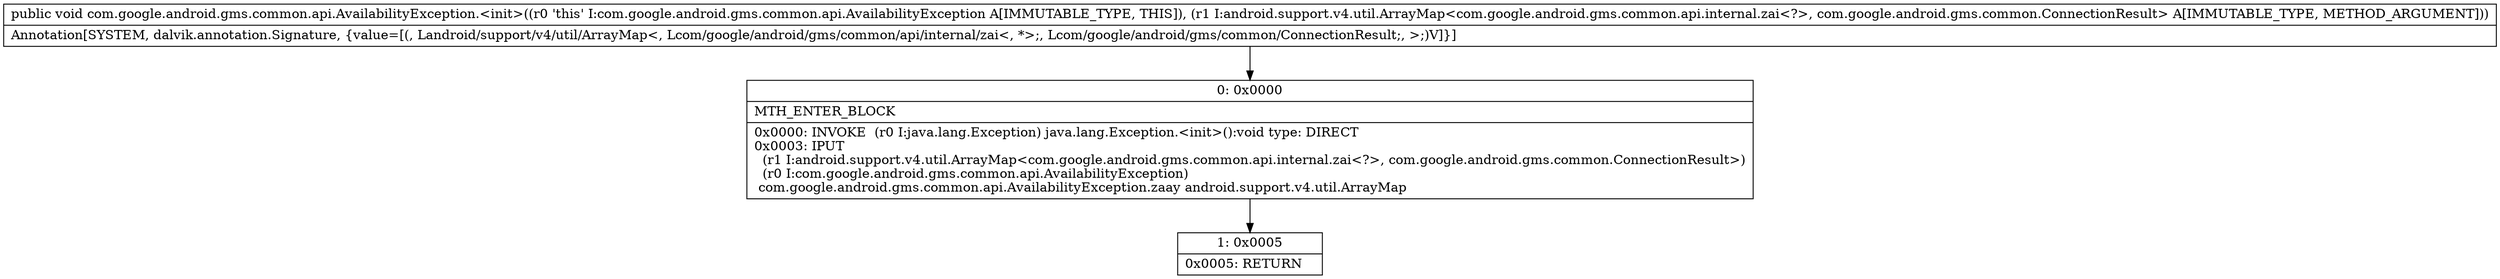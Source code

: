digraph "CFG forcom.google.android.gms.common.api.AvailabilityException.\<init\>(Landroid\/support\/v4\/util\/ArrayMap;)V" {
Node_0 [shape=record,label="{0\:\ 0x0000|MTH_ENTER_BLOCK\l|0x0000: INVOKE  (r0 I:java.lang.Exception) java.lang.Exception.\<init\>():void type: DIRECT \l0x0003: IPUT  \l  (r1 I:android.support.v4.util.ArrayMap\<com.google.android.gms.common.api.internal.zai\<?\>, com.google.android.gms.common.ConnectionResult\>)\l  (r0 I:com.google.android.gms.common.api.AvailabilityException)\l com.google.android.gms.common.api.AvailabilityException.zaay android.support.v4.util.ArrayMap \l}"];
Node_1 [shape=record,label="{1\:\ 0x0005|0x0005: RETURN   \l}"];
MethodNode[shape=record,label="{public void com.google.android.gms.common.api.AvailabilityException.\<init\>((r0 'this' I:com.google.android.gms.common.api.AvailabilityException A[IMMUTABLE_TYPE, THIS]), (r1 I:android.support.v4.util.ArrayMap\<com.google.android.gms.common.api.internal.zai\<?\>, com.google.android.gms.common.ConnectionResult\> A[IMMUTABLE_TYPE, METHOD_ARGUMENT]))  | Annotation[SYSTEM, dalvik.annotation.Signature, \{value=[(, Landroid\/support\/v4\/util\/ArrayMap\<, Lcom\/google\/android\/gms\/common\/api\/internal\/zai\<, *\>;, Lcom\/google\/android\/gms\/common\/ConnectionResult;, \>;)V]\}]\l}"];
MethodNode -> Node_0;
Node_0 -> Node_1;
}

